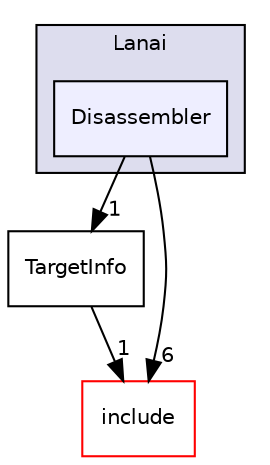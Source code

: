 digraph "lib/Target/Lanai/Disassembler" {
  bgcolor=transparent;
  compound=true
  node [ fontsize="10", fontname="Helvetica"];
  edge [ labelfontsize="10", labelfontname="Helvetica"];
  subgraph clusterdir_fe688c5a7f28af787195a7225fc9d3ae {
    graph [ bgcolor="#ddddee", pencolor="black", label="Lanai" fontname="Helvetica", fontsize="10", URL="dir_fe688c5a7f28af787195a7225fc9d3ae.html"]
  dir_c088b8c56b513109f3658d64813ffa3f [shape=box, label="Disassembler", style="filled", fillcolor="#eeeeff", pencolor="black", URL="dir_c088b8c56b513109f3658d64813ffa3f.html"];
  }
  dir_675e2f6da15740038c90615091f2e3df [shape=box label="TargetInfo" URL="dir_675e2f6da15740038c90615091f2e3df.html"];
  dir_d44c64559bbebec7f509842c48db8b23 [shape=box label="include" color="red" URL="dir_d44c64559bbebec7f509842c48db8b23.html"];
  dir_675e2f6da15740038c90615091f2e3df->dir_d44c64559bbebec7f509842c48db8b23 [headlabel="1", labeldistance=1.5 headhref="dir_000147_000001.html"];
  dir_c088b8c56b513109f3658d64813ffa3f->dir_675e2f6da15740038c90615091f2e3df [headlabel="1", labeldistance=1.5 headhref="dir_000145_000147.html"];
  dir_c088b8c56b513109f3658d64813ffa3f->dir_d44c64559bbebec7f509842c48db8b23 [headlabel="6", labeldistance=1.5 headhref="dir_000145_000001.html"];
}
